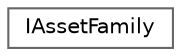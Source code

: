 digraph "Graphical Class Hierarchy"
{
 // INTERACTIVE_SVG=YES
 // LATEX_PDF_SIZE
  bgcolor="transparent";
  edge [fontname=Helvetica,fontsize=10,labelfontname=Helvetica,labelfontsize=10];
  node [fontname=Helvetica,fontsize=10,shape=box,height=0.2,width=0.4];
  rankdir="LR";
  Node0 [id="Node000000",label="IAssetFamily",height=0.2,width=0.4,color="grey40", fillcolor="white", style="filled",URL="$d0/d29/classIAssetFamily.html",tooltip="Represents a group of related assets, e.g."];
}
